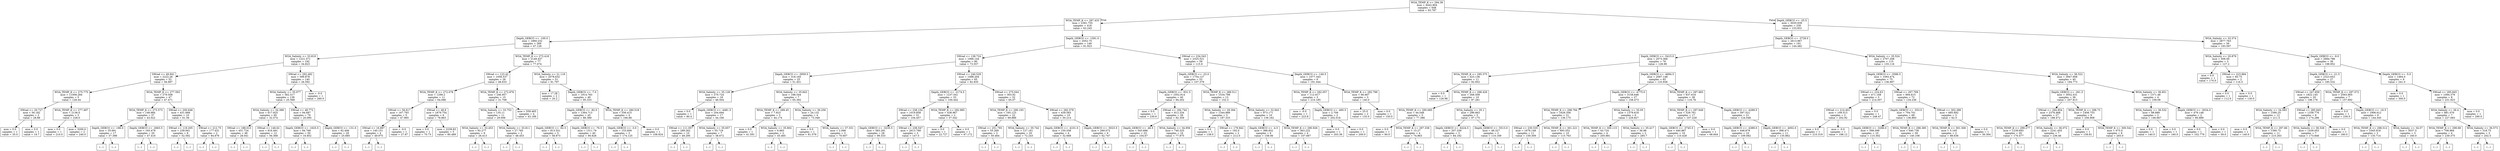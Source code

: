 digraph Tree {
node [shape=box] ;
0 [label="WOA_TEMP_K <= 294.36\nmse = 4442.804\nsamples = 648\nvalue = 93.787"] ;
1 [label="WOA_TEMP_K <= 287.433\nmse = 2391.755\nsamples = 418\nvalue = 63.245"] ;
0 -> 1 [labeldistance=2.5, labelangle=45, headlabel="True"] ;
2 [label="Depth_GEBCO <= -100.0\nmse = 1860.232\nsamples = 269\nvalue = 47.126"] ;
1 -> 2 ;
3 [label="WOA_Salinity <= 33.819\nmse = 1221.571\nsamples = 192\nvalue = 34.823"] ;
2 -> 3 ;
4 [label="SWrad <= 49.941\nmse = 2222.26\nsamples = 52\nvalue = 56.997"] ;
3 -> 4 ;
5 [label="WOA_TEMP_K <= 275.775\nmse = 11008.284\nsamples = 5\nvalue = 128.44"] ;
4 -> 5 ;
6 [label="SWrad <= 20.727\nmse = 56.182\nsamples = 2\nvalue = 28.88"] ;
5 -> 6 ;
7 [label="mse = 0.0\nsamples = 1\nvalue = 35.0"] ;
6 -> 7 ;
8 [label="mse = 0.0\nsamples = 1\nvalue = 19.7"] ;
6 -> 8 ;
9 [label="WOA_TEMP_K <= 277.497\nmse = 2136.0\nsamples = 3\nvalue = 228.0"] ;
5 -> 9 ;
10 [label="mse = 0.0\nsamples = 1\nvalue = 210.0"] ;
9 -> 10 ;
11 [label="mse = 3200.0\nsamples = 2\nvalue = 240.0"] ;
9 -> 11 ;
12 [label="WOA_TEMP_K <= 277.593\nmse = 279.508\nsamples = 47\nvalue = 47.471"] ;
4 -> 12 ;
13 [label="WOA_TEMP_K <= 273.573\nmse = 148.984\nsamples = 37\nvalue = 43.022"] ;
12 -> 13 ;
14 [label="Depth_GEBCO <= -186.0\nmse = 35.691\nsamples = 17\nvalue = 37.398"] ;
13 -> 14 ;
15 [label="(...)"] ;
14 -> 15 ;
42 [label="(...)"] ;
14 -> 42 ;
45 [label="Depth_GEBCO <= -2663.5\nmse = 193.479\nsamples = 20\nvalue = 47.416"] ;
13 -> 45 ;
46 [label="(...)"] ;
45 -> 46 ;
59 [label="(...)"] ;
45 -> 59 ;
74 [label="SWrad <= 200.648\nmse = 431.668\nsamples = 10\nvalue = 61.56"] ;
12 -> 74 ;
75 [label="SWrad <= 119.205\nmse = 239.941\nsamples = 8\nvalue = 52.592"] ;
74 -> 75 ;
76 [label="(...)"] ;
75 -> 76 ;
79 [label="(...)"] ;
75 -> 79 ;
90 [label="SWrad <= 212.75\nmse = 177.431\nsamples = 2\nvalue = 84.876"] ;
74 -> 90 ;
91 [label="(...)"] ;
90 -> 91 ;
92 [label="(...)"] ;
90 -> 92 ;
93 [label="SWrad <= 292.482\nmse = 599.878\nsamples = 140\nvalue = 26.592"] ;
3 -> 93 ;
94 [label="WOA_Salinity <= 35.077\nmse = 362.517\nsamples = 139\nvalue = 25.568"] ;
93 -> 94 ;
95 [label="WOA_Salinity <= 34.388\nmse = 617.925\nsamples = 60\nvalue = 32.574"] ;
94 -> 95 ;
96 [label="SWrad <= 188.013\nmse = 451.724\nsamples = 48\nvalue = 28.041"] ;
95 -> 96 ;
97 [label="(...)"] ;
96 -> 97 ;
146 [label="(...)"] ;
96 -> 146 ;
185 [label="SWrad <= 146.62\nmse = 816.491\nsamples = 12\nvalue = 56.368"] ;
95 -> 185 ;
186 [label="(...)"] ;
185 -> 186 ;
199 [label="(...)"] ;
185 -> 199 ;
208 [label="SWrad <= 48.772\nmse = 94.687\nsamples = 79\nvalue = 20.095"] ;
94 -> 208 ;
209 [label="Depth_GEBCO <= -1625.5\nmse = 84.768\nsamples = 50\nvalue = 16.852"] ;
208 -> 209 ;
210 [label="(...)"] ;
209 -> 210 ;
213 [label="(...)"] ;
209 -> 213 ;
254 [label="Depth_GEBCO <= -131.0\nmse = 62.406\nsamples = 29\nvalue = 25.685"] ;
208 -> 254 ;
255 [label="(...)"] ;
254 -> 255 ;
278 [label="(...)"] ;
254 -> 278 ;
289 [label="mse = -0.0\nsamples = 1\nvalue = 260.0"] ;
93 -> 289 ;
290 [label="WOA_TEMP_K <= 273.418\nmse = 2149.437\nsamples = 77\nvalue = 77.074"] ;
2 -> 290 ;
291 [label="SWrad <= 123.42\nmse = 1058.537\nsamples = 26\nvalue = 48.633"] ;
290 -> 291 ;
292 [label="WOA_TEMP_K <= 272.078\nmse = 1299.2\nsamples = 11\nvalue = 64.086"] ;
291 -> 292 ;
293 [label="SWrad <= 56.617\nmse = 167.793\nsamples = 5\nvalue = 47.965"] ;
292 -> 293 ;
294 [label="SWrad <= 16.897\nmse = 140.151\nsamples = 4\nvalue = 49.975"] ;
293 -> 294 ;
295 [label="(...)"] ;
294 -> 295 ;
296 [label="(...)"] ;
294 -> 296 ;
297 [label="mse = -0.0\nsamples = 1\nvalue = 27.87"] ;
293 -> 297 ;
298 [label="SWrad <= 48.8\nmse = 1879.754\nsamples = 6\nvalue = 78.863"] ;
292 -> 298 ;
299 [label="mse = 0.0\nsamples = 1\nvalue = 70.73"] ;
298 -> 299 ;
300 [label="mse = 2239.83\nsamples = 5\nvalue = 80.489"] ;
298 -> 300 ;
301 [label="WOA_TEMP_K <= 272.876\nmse = 246.957\nsamples = 15\nvalue = 31.708"] ;
291 -> 301 ;
302 [label="WOA_Salinity <= 33.753\nmse = 135.11\nsamples = 11\nvalue = 29.006"] ;
301 -> 302 ;
303 [label="WOA_Salinity <= 33.453\nmse = 92.277\nsamples = 9\nvalue = 26.413"] ;
302 -> 303 ;
304 [label="(...)"] ;
303 -> 304 ;
307 [label="(...)"] ;
303 -> 307 ;
310 [label="WOA_Salinity <= 33.811\nmse = 27.765\nsamples = 2\nvalue = 48.453"] ;
302 -> 310 ;
311 [label="(...)"] ;
310 -> 311 ;
312 [label="(...)"] ;
310 -> 312 ;
313 [label="mse = 559.465\nsamples = 4\nvalue = 43.189"] ;
301 -> 313 ;
314 [label="WOA_Salinity <= 21.118\nmse = 2078.632\nsamples = 51\nvalue = 91.797"] ;
290 -> 314 ;
315 [label="mse = 17.28\nsamples = 2\nvalue = 20.2"] ;
314 -> 315 ;
316 [label="Depth_GEBCO <= -7.0\nmse = 1914.783\nsamples = 49\nvalue = 95.333"] ;
314 -> 316 ;
317 [label="Depth_GEBCO <= -82.0\nmse = 1364.713\nsamples = 45\nvalue = 86.389"] ;
316 -> 317 ;
318 [label="Depth_GEBCO <= -92.5\nmse = 813.551\nsamples = 5\nvalue = 58.873"] ;
317 -> 318 ;
319 [label="(...)"] ;
318 -> 319 ;
324 [label="(...)"] ;
318 -> 324 ;
327 [label="Depth_GEBCO <= -76.5\nmse = 1311.79\nsamples = 40\nvalue = 90.828"] ;
317 -> 327 ;
328 [label="(...)"] ;
327 -> 328 ;
333 [label="(...)"] ;
327 -> 333 ;
376 [label="WOA_TEMP_K <= 280.518\nmse = 556.415\nsamples = 4\nvalue = 166.88"] ;
316 -> 376 ;
377 [label="Depth_GEBCO <= -3.0\nmse = 153.609\nsamples = 3\nvalue = 174.125"] ;
376 -> 377 ;
378 [label="(...)"] ;
377 -> 378 ;
379 [label="(...)"] ;
377 -> 379 ;
382 [label="mse = 0.0\nsamples = 1\nvalue = 108.924"] ;
376 -> 382 ;
383 [label="Depth_GEBCO <= -1591.0\nmse = 2052.75\nsamples = 149\nvalue = 91.923"] ;
1 -> 383 ;
384 [label="SWrad <= 138.724\nmse = 1066.144\nsamples = 90\nvalue = 73.557"] ;
383 -> 384 ;
385 [label="Depth_GEBCO <= -3959.5\nmse = 318.165\nsamples = 25\nvalue = 51.451"] ;
384 -> 385 ;
386 [label="WOA_Salinity <= 35.128\nmse = 270.724\nsamples = 18\nvalue = 46.504"] ;
385 -> 386 ;
387 [label="mse = 0.0\nsamples = 1\nvalue = 80.4"] ;
386 -> 387 ;
388 [label="Depth_GEBCO <= -4481.5\nmse = 204.694\nsamples = 17\nvalue = 44.166"] ;
386 -> 388 ;
389 [label="SWrad <= 111.057\nmse = 289.262\nsamples = 10\nvalue = 49.295"] ;
388 -> 389 ;
390 [label="(...)"] ;
389 -> 390 ;
407 [label="(...)"] ;
389 -> 407 ;
408 [label="WOA_Salinity <= 35.657\nmse = 55.719\nsamples = 7\nvalue = 38.672"] ;
388 -> 408 ;
409 [label="(...)"] ;
408 -> 409 ;
410 [label="(...)"] ;
408 -> 410 ;
421 [label="WOA_Salinity <= 35.843\nmse = 188.544\nsamples = 7\nvalue = 65.392"] ;
385 -> 421 ;
422 [label="WOA_TEMP_K <= 289.45\nmse = 7.923\nsamples = 3\nvalue = 44.174"] ;
421 -> 422 ;
423 [label="mse = 0.0\nsamples = 1\nvalue = 41.591"] ;
422 -> 423 ;
424 [label="WOA_Salinity <= 35.802\nmse = 6.883\nsamples = 2\nvalue = 45.465"] ;
422 -> 424 ;
425 [label="(...)"] ;
424 -> 425 ;
426 [label="(...)"] ;
424 -> 426 ;
427 [label="WOA_Salinity <= 36.256\nmse = 24.132\nsamples = 4\nvalue = 73.349"] ;
421 -> 427 ;
428 [label="mse = 0.0\nsamples = 1\nvalue = 81.576"] ;
427 -> 428 ;
429 [label="WOA_Salinity <= 37.331\nmse = 2.096\nsamples = 3\nvalue = 70.607"] ;
427 -> 429 ;
430 [label="(...)"] ;
429 -> 430 ;
431 [label="(...)"] ;
429 -> 431 ;
432 [label="SWrad <= 240.529\nmse = 1088.204\nsamples = 65\nvalue = 82.935"] ;
384 -> 432 ;
433 [label="Depth_GEBCO <= -2174.5\nmse = 1237.541\nsamples = 33\nvalue = 100.442"] ;
432 -> 433 ;
434 [label="SWrad <= 238.154\nmse = 1019.858\nsamples = 31\nvalue = 104.457"] ;
433 -> 434 ;
435 [label="Depth_GEBCO <= -3235.5\nmse = 583.291\nsamples = 28\nvalue = 99.333"] ;
434 -> 435 ;
436 [label="(...)"] ;
435 -> 436 ;
473 [label="(...)"] ;
435 -> 473 ;
482 [label="SWrad <= 238.547\nmse = 2613.768\nsamples = 3\nvalue = 147.5"] ;
434 -> 482 ;
483 [label="(...)"] ;
482 -> 483 ;
484 [label="(...)"] ;
482 -> 484 ;
487 [label="WOA_TEMP_K <= 292.985\nmse = 438.967\nsamples = 2\nvalue = 37.542"] ;
433 -> 487 ;
488 [label="mse = 0.0\nsamples = 1\nvalue = 22.727"] ;
487 -> 488 ;
489 [label="mse = 0.0\nsamples = 1\nvalue = 67.172"] ;
487 -> 489 ;
490 [label="SWrad <= 275.044\nmse = 303.92\nsamples = 32\nvalue = 65.07"] ;
432 -> 490 ;
491 [label="WOA_TEMP_K <= 290.193\nmse = 165.123\nsamples = 22\nvalue = 69.889"] ;
490 -> 491 ;
492 [label="SWrad <= 251.793\nmse = 55.269\nsamples = 2\nvalue = 50.464"] ;
491 -> 492 ;
493 [label="(...)"] ;
492 -> 493 ;
494 [label="(...)"] ;
492 -> 494 ;
495 [label="WOA_Salinity <= 35.742\nmse = 127.161\nsamples = 20\nvalue = 72.243"] ;
491 -> 495 ;
496 [label="(...)"] ;
495 -> 496 ;
519 [label="(...)"] ;
495 -> 519 ;
520 [label="SWrad <= 282.578\nmse = 439.583\nsamples = 10\nvalue = 50.214"] ;
490 -> 520 ;
521 [label="Depth_GEBCO <= -4101.0\nmse = 150.558\nsamples = 4\nvalue = 32.668"] ;
520 -> 521 ;
522 [label="(...)"] ;
521 -> 522 ;
523 [label="(...)"] ;
521 -> 523 ;
526 [label="Depth_GEBCO <= -5023.5\nmse = 269.072\nsamples = 6\nvalue = 62.747"] ;
520 -> 526 ;
527 [label="(...)"] ;
526 -> 527 ;
528 [label="(...)"] ;
526 -> 528 ;
533 [label="SWrad <= 234.543\nmse = 2325.521\nsamples = 59\nvalue = 115.9"] ;
383 -> 533 ;
534 [label="Depth_GEBCO <= -23.0\nmse = 1754.127\nsamples = 53\nvalue = 107.379"] ;
533 -> 534 ;
535 [label="Depth_GEBCO <= -931.5\nmse = 1052.914\nsamples = 40\nvalue = 94.202"] ;
534 -> 535 ;
536 [label="mse = 0.0\nsamples = 1\nvalue = 230.6"] ;
535 -> 536 ;
537 [label="SWrad <= 184.744\nmse = 812.334\nsamples = 39\nvalue = 92.359"] ;
535 -> 537 ;
538 [label="Depth_GEBCO <= -46.5\nmse = 543.686\nsamples = 23\nvalue = 104.67"] ;
537 -> 538 ;
539 [label="(...)"] ;
538 -> 539 ;
548 [label="(...)"] ;
538 -> 548 ;
577 [label="WOA_Salinity <= 34.956\nmse = 740.325\nsamples = 16\nvalue = 77.875"] ;
537 -> 577 ;
578 [label="(...)"] ;
577 -> 578 ;
593 [label="(...)"] ;
577 -> 593 ;
600 [label="WOA_TEMP_K <= 289.511\nmse = 1534.799\nsamples = 13\nvalue = 152.3"] ;
534 -> 600 ;
601 [label="WOA_Salinity <= 29.394\nmse = 1344.889\nsamples = 3\nvalue = 187.333"] ;
600 -> 601 ;
602 [label="mse = 0.0\nsamples = 1\nvalue = 138.0"] ;
601 -> 602 ;
603 [label="SWrad <= 179.942\nmse = 192.0\nsamples = 2\nvalue = 212.0"] ;
601 -> 603 ;
604 [label="(...)"] ;
603 -> 604 ;
605 [label="(...)"] ;
603 -> 605 ;
606 [label="WOA_Salinity <= 32.843\nmse = 973.171\nsamples = 10\nvalue = 139.162"] ;
600 -> 606 ;
607 [label="Depth_GEBCO <= -4.5\nmse = 386.832\nsamples = 6\nvalue = 158.06"] ;
606 -> 607 ;
608 [label="(...)"] ;
607 -> 608 ;
615 [label="(...)"] ;
607 -> 615 ;
616 [label="WOA_TEMP_K <= 290.926\nmse = 363.222\nsamples = 4\nvalue = 107.667"] ;
606 -> 616 ;
617 [label="(...)"] ;
616 -> 617 ;
620 [label="(...)"] ;
616 -> 620 ;
623 [label="Depth_GEBCO <= -140.5\nmse = 1077.343\nsamples = 6\nvalue = 191.044"] ;
533 -> 623 ;
624 [label="WOA_TEMP_K <= 292.057\nmse = 112.917\nsamples = 3\nvalue = 210.185"] ;
623 -> 624 ;
625 [label="mse = -0.0\nsamples = 1\nvalue = 223.8"] ;
624 -> 625 ;
626 [label="Depth_GEBCO <= -495.5\nmse = 2.709\nsamples = 2\nvalue = 202.016"] ;
624 -> 626 ;
627 [label="mse = 0.0\nsamples = 1\nvalue = 203.36"] ;
626 -> 627 ;
628 [label="mse = 0.0\nsamples = 1\nvalue = 200.0"] ;
626 -> 628 ;
629 [label="WOA_TEMP_K <= 292.799\nmse = 66.667\nsamples = 3\nvalue = 140.0"] ;
623 -> 629 ;
630 [label="mse = 25.0\nsamples = 2\nvalue = 135.0"] ;
629 -> 630 ;
631 [label="mse = 0.0\nsamples = 1\nvalue = 150.0"] ;
629 -> 631 ;
632 [label="Depth_GEBCO <= -25.5\nmse = 3035.939\nsamples = 230\nvalue = 153.831"] ;
0 -> 632 [labeldistance=2.5, labelangle=-45, headlabel="False"] ;
633 [label="Depth_GEBCO <= -3728.0\nmse = 2613.967\nsamples = 191\nvalue = 144.482"] ;
632 -> 633 ;
634 [label="Depth_GEBCO <= -5415.0\nmse = 2073.366\nsamples = 76\nvalue = 128.99"] ;
633 -> 634 ;
635 [label="WOA_TEMP_K <= 295.375\nmse = 423.136\nsamples = 11\nvalue = 92.952"] ;
634 -> 635 ;
636 [label="mse = 0.0\nsamples = 1\nvalue = 126.98"] ;
635 -> 636 ;
637 [label="WOA_TEMP_K <= 298.429\nmse = 268.509\nsamples = 10\nvalue = 87.281"] ;
635 -> 637 ;
638 [label="WOA_TEMP_K <= 295.685\nmse = 44.548\nsamples = 5\nvalue = 77.386"] ;
637 -> 638 ;
639 [label="mse = 0.0\nsamples = 1\nvalue = 90.0"] ;
638 -> 639 ;
640 [label="WOA_TEMP_K <= 297.338\nmse = 15.27\nsamples = 4\nvalue = 74.863"] ;
638 -> 640 ;
641 [label="(...)"] ;
640 -> 641 ;
644 [label="(...)"] ;
640 -> 644 ;
645 [label="WOA_Salinity <= 35.1\nmse = 296.663\nsamples = 5\nvalue = 97.175"] ;
637 -> 645 ;
646 [label="Depth_GEBCO <= -6224.5\nmse = 207.339\nsamples = 3\nvalue = 84.182"] ;
645 -> 646 ;
647 [label="(...)"] ;
646 -> 647 ;
648 [label="(...)"] ;
646 -> 648 ;
649 [label="Depth_GEBCO <= -5513.0\nmse = 48.327\nsamples = 2\nvalue = 110.169"] ;
645 -> 649 ;
650 [label="(...)"] ;
649 -> 650 ;
651 [label="(...)"] ;
649 -> 651 ;
652 [label="Depth_GEBCO <= -4694.5\nmse = 2097.148\nsamples = 65\nvalue = 133.936"] ;
634 -> 652 ;
653 [label="Depth_GEBCO <= -4775.0\nmse = 3158.646\nsamples = 27\nvalue = 158.473"] ;
652 -> 653 ;
654 [label="WOA_TEMP_K <= 298.794\nmse = 1626.356\nsamples = 21\nvalue = 136.175"] ;
653 -> 654 ;
655 [label="SWrad <= 230.535\nmse = 1676.149\nsamples = 11\nvalue = 159.309"] ;
654 -> 655 ;
656 [label="(...)"] ;
655 -> 656 ;
665 [label="(...)"] ;
655 -> 665 ;
676 [label="WOA_TEMP_K <= 301.221\nmse = 693.552\nsamples = 10\nvalue = 115.763"] ;
654 -> 676 ;
677 [label="(...)"] ;
676 -> 677 ;
692 [label="(...)"] ;
676 -> 692 ;
695 [label="WOA_Salinity <= 35.05\nmse = 1379.618\nsamples = 6\nvalue = 229.827"] ;
653 -> 695 ;
696 [label="WOA_TEMP_K <= 300.115\nmse = 43.724\nsamples = 4\nvalue = 205.881"] ;
695 -> 696 ;
697 [label="(...)"] ;
696 -> 697 ;
700 [label="(...)"] ;
696 -> 700 ;
701 [label="WOA_Salinity <= 35.417\nmse = 36.98\nsamples = 2\nvalue = 285.7"] ;
695 -> 701 ;
702 [label="(...)"] ;
701 -> 702 ;
703 [label="(...)"] ;
701 -> 703 ;
704 [label="WOA_TEMP_K <= 297.683\nmse = 637.616\nsamples = 38\nvalue = 116.76"] ;
652 -> 704 ;
705 [label="WOA_TEMP_K <= 297.649\nmse = 529.761\nsamples = 17\nvalue = 107.229"] ;
704 -> 705 ;
706 [label="Depth_GEBCO <= -3745.5\nmse = 440.887\nsamples = 16\nvalue = 110.428"] ;
705 -> 706 ;
707 [label="(...)"] ;
706 -> 707 ;
734 [label="(...)"] ;
706 -> 734 ;
735 [label="mse = 0.0\nsamples = 1\nvalue = 68.844"] ;
705 -> 735 ;
736 [label="Depth_GEBCO <= -4289.5\nmse = 597.521\nsamples = 21\nvalue = 124.048"] ;
704 -> 736 ;
737 [label="Depth_GEBCO <= -4389.0\nmse = 448.879\nsamples = 10\nvalue = 109.082"] ;
736 -> 737 ;
738 [label="(...)"] ;
737 -> 738 ;
755 [label="(...)"] ;
737 -> 755 ;
756 [label="Depth_GEBCO <= -4002.0\nmse = 398.471\nsamples = 11\nvalue = 135.862"] ;
736 -> 756 ;
757 [label="(...)"] ;
756 -> 757 ;
774 [label="(...)"] ;
756 -> 774 ;
777 [label="WOA_Salinity <= 35.524\nmse = 2707.208\nsamples = 115\nvalue = 155.116"] ;
633 -> 777 ;
778 [label="Depth_GEBCO <= -3586.5\nmse = 1093.474\nsamples = 75\nvalue = 136.997"] ;
777 -> 778 ;
779 [label="SWrad <= 224.63\nmse = 471.168\nsamples = 3\nvalue = 214.307"] ;
778 -> 779 ;
780 [label="SWrad <= 214.401\nmse = 109.513\nsamples = 2\nvalue = 202.92"] ;
779 -> 780 ;
781 [label="mse = 0.0\nsamples = 1\nvalue = 210.319"] ;
780 -> 781 ;
782 [label="mse = -0.0\nsamples = 1\nvalue = 188.12"] ;
780 -> 782 ;
783 [label="mse = 0.0\nsamples = 1\nvalue = 248.47"] ;
779 -> 783 ;
784 [label="SWrad <= 267.769\nmse = 894.615\nsamples = 72\nvalue = 134.236"] ;
778 -> 784 ;
785 [label="Depth_GEBCO <= -553.0\nmse = 704.701\nsamples = 69\nvalue = 136.893"] ;
784 -> 785 ;
786 [label="Depth_GEBCO <= -3296.0\nmse = 598.599\nsamples = 10\nvalue = 115.302"] ;
785 -> 786 ;
787 [label="(...)"] ;
786 -> 787 ;
796 [label="(...)"] ;
786 -> 796 ;
805 [label="WOA_TEMP_K <= 298.385\nmse = 640.736\nsamples = 59\nvalue = 140.108"] ;
785 -> 805 ;
806 [label="(...)"] ;
805 -> 806 ;
887 [label="(...)"] ;
805 -> 887 ;
898 [label="SWrad <= 302.386\nmse = 685.692\nsamples = 3\nvalue = 62.5"] ;
784 -> 898 ;
899 [label="WOA_TEMP_K <= 301.306\nmse = 5.165\nsamples = 2\nvalue = 88.636"] ;
898 -> 899 ;
900 [label="(...)"] ;
899 -> 900 ;
901 [label="(...)"] ;
899 -> 901 ;
902 [label="mse = 0.0\nsamples = 1\nvalue = 36.364"] ;
898 -> 902 ;
903 [label="WOA_Salinity <= 36.522\nmse = 3947.958\nsamples = 40\nvalue = 194.773"] ;
777 -> 903 ;
904 [label="Depth_GEBCO <= -261.5\nmse = 3052.531\nsamples = 36\nvalue = 207.813"] ;
903 -> 904 ;
905 [label="SWrad <= 294.854\nmse = 2376.468\nsamples = 27\nvalue = 188.472"] ;
904 -> 905 ;
906 [label="WOA_TEMP_K <= 299.277\nmse = 1239.693\nsamples = 20\nvalue = 170.477"] ;
905 -> 906 ;
907 [label="(...)"] ;
906 -> 907 ;
924 [label="(...)"] ;
906 -> 924 ;
931 [label="WOA_Salinity <= 36.072\nmse = 2241.455\nsamples = 7\nvalue = 236.46"] ;
905 -> 931 ;
932 [label="(...)"] ;
931 -> 932 ;
939 [label="(...)"] ;
931 -> 939 ;
942 [label="WOA_TEMP_K <= 298.73\nmse = 1408.753\nsamples = 9\nvalue = 256.908"] ;
904 -> 942 ;
943 [label="mse = 0.0\nsamples = 1\nvalue = 159.81"] ;
942 -> 943 ;
944 [label="WOA_TEMP_K <= 300.542\nmse = 675.0\nsamples = 8\nvalue = 265.0"] ;
942 -> 944 ;
945 [label="(...)"] ;
944 -> 945 ;
950 [label="(...)"] ;
944 -> 950 ;
951 [label="WOA_Salinity <= 36.851\nmse = 1371.48\nsamples = 4\nvalue = 109.08"] ;
903 -> 951 ;
952 [label="WOA_Salinity <= 36.532\nmse = 88.889\nsamples = 2\nvalue = 146.667"] ;
951 -> 952 ;
953 [label="mse = 0.0\nsamples = 1\nvalue = 140.0"] ;
952 -> 953 ;
954 [label="mse = 0.0\nsamples = 1\nvalue = 160.0"] ;
952 -> 954 ;
955 [label="Depth_GEBCO <= -3034.0\nmse = 479.148\nsamples = 2\nvalue = 80.889"] ;
951 -> 955 ;
956 [label="mse = 0.0\nsamples = 1\nvalue = 102.779"] ;
955 -> 956 ;
957 [label="mse = 0.0\nsamples = 1\nvalue = 59.0"] ;
955 -> 957 ;
958 [label="WOA_Salinity <= 33.374\nmse = 2877.763\nsamples = 39\nvalue = 193.597"] ;
632 -> 958 ;
959 [label="WOA_Salinity <= 20.879\nmse = 506.56\nsamples = 3\nvalue = 127.2"] ;
958 -> 959 ;
960 [label="mse = 0.0\nsamples = 1\nvalue = 170.0"] ;
959 -> 960 ;
961 [label="SWrad <= 223.884\nmse = 60.75\nsamples = 2\nvalue = 116.5"] ;
959 -> 961 ;
962 [label="mse = 0.0\nsamples = 1\nvalue = 112.0"] ;
961 -> 962 ;
963 [label="mse = 0.0\nsamples = 1\nvalue = 130.0"] ;
961 -> 963 ;
964 [label="Depth_GEBCO <= -9.0\nmse = 2684.788\nsamples = 36\nvalue = 198.952"] ;
958 -> 964 ;
965 [label="Depth_GEBCO <= -21.5\nmse = 2323.653\nsamples = 27\nvalue = 185.532"] ;
964 -> 965 ;
966 [label="SWrad <= 247.659\nmse = 1822.145\nsamples = 20\nvalue = 196.176"] ;
965 -> 966 ;
967 [label="WOA_Salinity <= 34.583\nmse = 1590.25\nsamples = 12\nvalue = 211.5"] ;
966 -> 967 ;
968 [label="mse = 0.0\nsamples = 1\nvalue = 140.0"] ;
967 -> 968 ;
969 [label="WOA_TEMP_K <= 297.66\nmse = 1390.72\nsamples = 11\nvalue = 215.263"] ;
967 -> 969 ;
970 [label="(...)"] ;
969 -> 970 ;
973 [label="(...)"] ;
969 -> 973 ;
978 [label="SWrad <= 285.845\nmse = 1338.776\nsamples = 8\nvalue = 174.286"] ;
966 -> 978 ;
979 [label="WOA_Salinity <= 36.528\nmse = 1439.053\nsamples = 7\nvalue = 173.846"] ;
978 -> 979 ;
980 [label="(...)"] ;
979 -> 980 ;
981 [label="(...)"] ;
979 -> 981 ;
982 [label="mse = 0.0\nsamples = 1\nvalue = 180.0"] ;
978 -> 982 ;
983 [label="WOA_TEMP_K <= 297.572\nmse = 2563.905\nsamples = 7\nvalue = 157.692"] ;
965 -> 983 ;
984 [label="mse = 0.0\nsamples = 1\nvalue = 230.0"] ;
983 -> 984 ;
985 [label="Depth_GEBCO <= -16.5\nmse = 1906.612\nsamples = 6\nvalue = 144.545"] ;
983 -> 985 ;
986 [label="WOA_TEMP_K <= 298.512\nmse = 1045.918\nsamples = 3\nvalue = 135.714"] ;
985 -> 986 ;
987 [label="(...)"] ;
986 -> 987 ;
988 [label="(...)"] ;
986 -> 988 ;
989 [label="WOA_Salinity <= 34.57\nmse = 3037.5\nsamples = 3\nvalue = 160.0"] ;
985 -> 989 ;
990 [label="(...)"] ;
989 -> 990 ;
991 [label="(...)"] ;
989 -> 991 ;
992 [label="Depth_GEBCO <= -5.0\nmse = 1484.0\nsamples = 9\nvalue = 241.0"] ;
964 -> 992 ;
993 [label="mse = 0.0\nsamples = 1\nvalue = 300.0"] ;
992 -> 993 ;
994 [label="SWrad <= 285.845\nmse = 1094.379\nsamples = 8\nvalue = 231.923"] ;
992 -> 994 ;
995 [label="WOA_Salinity <= 36.4\nmse = 881.076\nsamples = 7\nvalue = 227.083"] ;
994 -> 995 ;
996 [label="WOA_TEMP_K <= 299.68\nmse = 708.984\nsamples = 4\nvalue = 239.375"] ;
995 -> 996 ;
997 [label="(...)"] ;
996 -> 997 ;
1000 [label="(...)"] ;
996 -> 1000 ;
1001 [label="WOA_Salinity <= 36.573\nmse = 318.75\nsamples = 3\nvalue = 202.5"] ;
995 -> 1001 ;
1002 [label="(...)"] ;
1001 -> 1002 ;
1005 [label="(...)"] ;
1001 -> 1005 ;
1006 [label="mse = 0.0\nsamples = 1\nvalue = 290.0"] ;
994 -> 1006 ;
}